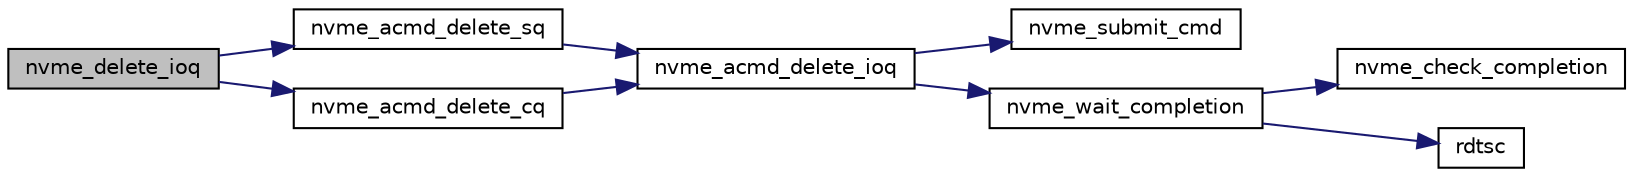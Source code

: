 digraph "nvme_delete_ioq"
{
  edge [fontname="Helvetica",fontsize="10",labelfontname="Helvetica",labelfontsize="10"];
  node [fontname="Helvetica",fontsize="10",shape=record];
  rankdir="LR";
  Node1 [label="nvme_delete_ioq",height=0.2,width=0.4,color="black", fillcolor="grey75", style="filled", fontcolor="black"];
  Node1 -> Node2 [color="midnightblue",fontsize="10",style="solid",fontname="Helvetica"];
  Node2 [label="nvme_acmd_delete_sq",height=0.2,width=0.4,color="black", fillcolor="white", style="filled",URL="$unvme__nvme_8c.html#a8722d2ab2a1edeea5dcf7942148bd803"];
  Node2 -> Node3 [color="midnightblue",fontsize="10",style="solid",fontname="Helvetica"];
  Node3 [label="nvme_acmd_delete_ioq",height=0.2,width=0.4,color="black", fillcolor="white", style="filled",URL="$unvme__nvme_8c.html#a8c5eb548d13f98bd1c400d937cedaf90"];
  Node3 -> Node4 [color="midnightblue",fontsize="10",style="solid",fontname="Helvetica"];
  Node4 [label="nvme_submit_cmd",height=0.2,width=0.4,color="black", fillcolor="white", style="filled",URL="$unvme__nvme_8c.html#a14c1d952a58550e910747273e3dad34b"];
  Node3 -> Node5 [color="midnightblue",fontsize="10",style="solid",fontname="Helvetica"];
  Node5 [label="nvme_wait_completion",height=0.2,width=0.4,color="black", fillcolor="white", style="filled",URL="$unvme__nvme_8c.html#a794ff84022ed6585ba98c6ddbc8b80b7"];
  Node5 -> Node6 [color="midnightblue",fontsize="10",style="solid",fontname="Helvetica"];
  Node6 [label="nvme_check_completion",height=0.2,width=0.4,color="black", fillcolor="white", style="filled",URL="$unvme__nvme_8c.html#a9edecd91d5f175101db078e293f3645d"];
  Node5 -> Node7 [color="midnightblue",fontsize="10",style="solid",fontname="Helvetica"];
  Node7 [label="rdtsc",height=0.2,width=0.4,color="black", fillcolor="white", style="filled",URL="$rdtsc_8h.html#a64eba85413970674e0e6e03af9e9d0f4"];
  Node1 -> Node8 [color="midnightblue",fontsize="10",style="solid",fontname="Helvetica"];
  Node8 [label="nvme_acmd_delete_cq",height=0.2,width=0.4,color="black", fillcolor="white", style="filled",URL="$unvme__nvme_8c.html#aafbda3695aff2b9b2aa3cb7aef2c9cd3"];
  Node8 -> Node3 [color="midnightblue",fontsize="10",style="solid",fontname="Helvetica"];
}
